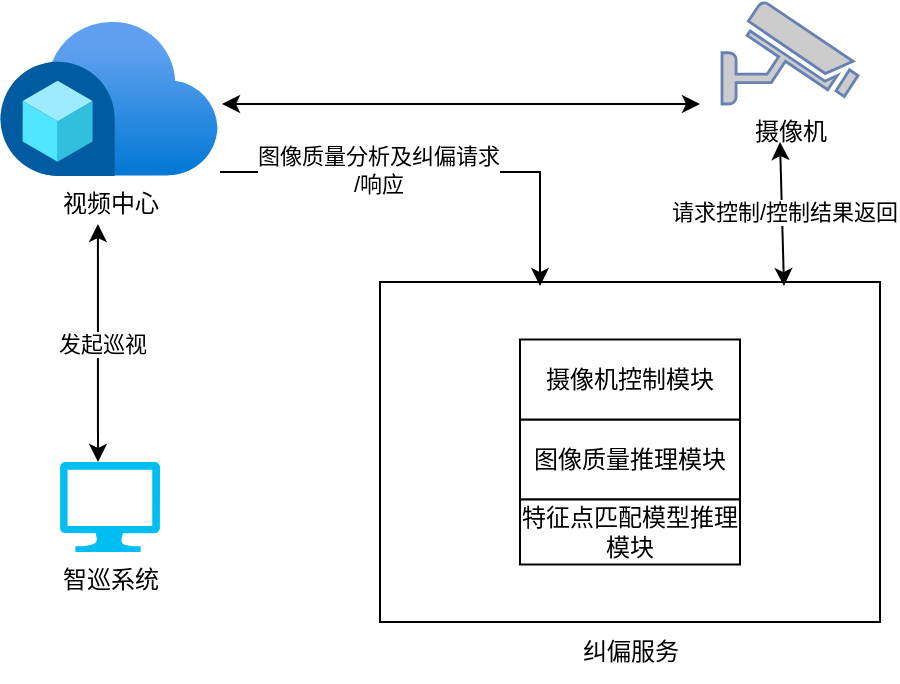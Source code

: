 <mxfile version="24.7.12">
  <diagram name="第 1 页" id="RA2dW2QIf4sX7xkVH5Dw">
    <mxGraphModel dx="1194" dy="731" grid="1" gridSize="10" guides="1" tooltips="1" connect="1" arrows="1" fold="1" page="1" pageScale="1" pageWidth="827" pageHeight="1169" math="0" shadow="0">
      <root>
        <mxCell id="0" />
        <mxCell id="1" parent="0" />
        <mxCell id="c4xiFc3Pp5Zp70a9VGpr-2" value="" style="rounded=0;whiteSpace=wrap;html=1;align=right;verticalAlign=bottom;" parent="1" vertex="1">
          <mxGeometry x="240" y="270" width="250" height="170" as="geometry" />
        </mxCell>
        <mxCell id="c4xiFc3Pp5Zp70a9VGpr-5" value="图像质量推理模块" style="rounded=0;whiteSpace=wrap;html=1;" parent="1" vertex="1">
          <mxGeometry x="310" y="338.75" width="110" height="40" as="geometry" />
        </mxCell>
        <mxCell id="c4xiFc3Pp5Zp70a9VGpr-24" value="" style="endArrow=classic;startArrow=classic;html=1;rounded=0;entryX=0.5;entryY=1;entryDx=0;entryDy=0;exitX=0.808;exitY=0.012;exitDx=0;exitDy=0;exitPerimeter=0;" parent="1" source="c4xiFc3Pp5Zp70a9VGpr-2" edge="1">
          <mxGeometry width="50" height="50" relative="1" as="geometry">
            <mxPoint x="440" y="270" as="sourcePoint" />
            <mxPoint x="440" y="200" as="targetPoint" />
          </mxGeometry>
        </mxCell>
        <mxCell id="c4xiFc3Pp5Zp70a9VGpr-28" value="请求控制/控制结果返回" style="edgeLabel;html=1;align=center;verticalAlign=middle;resizable=0;points=[];" parent="c4xiFc3Pp5Zp70a9VGpr-24" vertex="1" connectable="0">
          <mxGeometry x="0.039" y="-1" relative="1" as="geometry">
            <mxPoint as="offset" />
          </mxGeometry>
        </mxCell>
        <mxCell id="c4xiFc3Pp5Zp70a9VGpr-30" value="智巡系统" style="verticalLabelPosition=bottom;html=1;verticalAlign=top;align=center;strokeColor=none;fillColor=#00BEF2;shape=mxgraph.azure.computer;pointerEvents=1;" parent="1" vertex="1">
          <mxGeometry x="80" y="360" width="50" height="45" as="geometry" />
        </mxCell>
        <mxCell id="c4xiFc3Pp5Zp70a9VGpr-32" value="摄像机" style="fontColor=#000000;verticalAlign=top;verticalLabelPosition=bottom;labelPosition=center;align=center;html=1;outlineConnect=0;fillColor=#CCCCCC;strokeColor=#6881B3;gradientColor=none;gradientDirection=north;strokeWidth=2;shape=mxgraph.networks.security_camera;" parent="1" vertex="1">
          <mxGeometry x="411" y="130" width="68" height="51" as="geometry" />
        </mxCell>
        <mxCell id="c4xiFc3Pp5Zp70a9VGpr-33" value="特征点匹配模型推理模块" style="rounded=0;whiteSpace=wrap;html=1;" parent="1" vertex="1">
          <mxGeometry x="310" y="378.75" width="110" height="32.5" as="geometry" />
        </mxCell>
        <mxCell id="c4xiFc3Pp5Zp70a9VGpr-34" value="摄像机控制模块" style="rounded=0;whiteSpace=wrap;html=1;" parent="1" vertex="1">
          <mxGeometry x="310" y="298.75" width="110" height="40" as="geometry" />
        </mxCell>
        <mxCell id="c4xiFc3Pp5Zp70a9VGpr-64" value="" style="endArrow=classic;html=1;rounded=0;exitX=1;exitY=0.75;exitDx=0;exitDy=0;entryX=0.32;entryY=0.012;entryDx=0;entryDy=0;entryPerimeter=0;" parent="1" target="c4xiFc3Pp5Zp70a9VGpr-2" edge="1">
          <mxGeometry width="50" height="50" relative="1" as="geometry">
            <mxPoint x="160" y="215" as="sourcePoint" />
            <mxPoint x="400" y="330" as="targetPoint" />
            <Array as="points">
              <mxPoint x="320" y="215" />
            </Array>
          </mxGeometry>
        </mxCell>
        <mxCell id="c4xiFc3Pp5Zp70a9VGpr-69" value="图像质量分析及纠偏请求&lt;br&gt;/响应" style="edgeLabel;html=1;align=center;verticalAlign=middle;resizable=0;points=[];" parent="c4xiFc3Pp5Zp70a9VGpr-64" vertex="1" connectable="0">
          <mxGeometry x="-0.55" y="1" relative="1" as="geometry">
            <mxPoint x="30" as="offset" />
          </mxGeometry>
        </mxCell>
        <mxCell id="c4xiFc3Pp5Zp70a9VGpr-67" value="" style="endArrow=classic;startArrow=classic;html=1;rounded=0;exitX=0.445;exitY=1.01;exitDx=0;exitDy=0;exitPerimeter=0;" parent="1" edge="1">
          <mxGeometry width="50" height="50" relative="1" as="geometry">
            <mxPoint x="98.95" y="241" as="sourcePoint" />
            <mxPoint x="99" y="360" as="targetPoint" />
          </mxGeometry>
        </mxCell>
        <mxCell id="c4xiFc3Pp5Zp70a9VGpr-68" value="发起巡视" style="edgeLabel;html=1;align=center;verticalAlign=middle;resizable=0;points=[];" parent="c4xiFc3Pp5Zp70a9VGpr-67" vertex="1" connectable="0">
          <mxGeometry x="0.008" y="2" relative="1" as="geometry">
            <mxPoint as="offset" />
          </mxGeometry>
        </mxCell>
        <mxCell id="c4xiFc3Pp5Zp70a9VGpr-70" value="" style="endArrow=classic;startArrow=classic;html=1;rounded=0;exitX=1.009;exitY=0.41;exitDx=0;exitDy=0;exitPerimeter=0;" parent="1" edge="1">
          <mxGeometry width="50" height="50" relative="1" as="geometry">
            <mxPoint x="160.99" y="181" as="sourcePoint" />
            <mxPoint x="400" y="181" as="targetPoint" />
          </mxGeometry>
        </mxCell>
        <mxCell id="c4xiFc3Pp5Zp70a9VGpr-71" value="视频中心" style="image;aspect=fixed;html=1;points=[];align=center;fontSize=12;image=img/lib/azure2/azure_ecosystem/Azure_Hybrid_Center.svg;" parent="1" vertex="1">
          <mxGeometry x="50" y="140" width="109" height="76.94" as="geometry" />
        </mxCell>
        <mxCell id="CM9iFLvBJxWwjF3cvssi-1" value="纠偏服务" style="text;html=1;align=center;verticalAlign=middle;resizable=0;points=[];autosize=1;strokeColor=none;fillColor=none;" vertex="1" parent="1">
          <mxGeometry x="330" y="440" width="70" height="30" as="geometry" />
        </mxCell>
      </root>
    </mxGraphModel>
  </diagram>
</mxfile>
